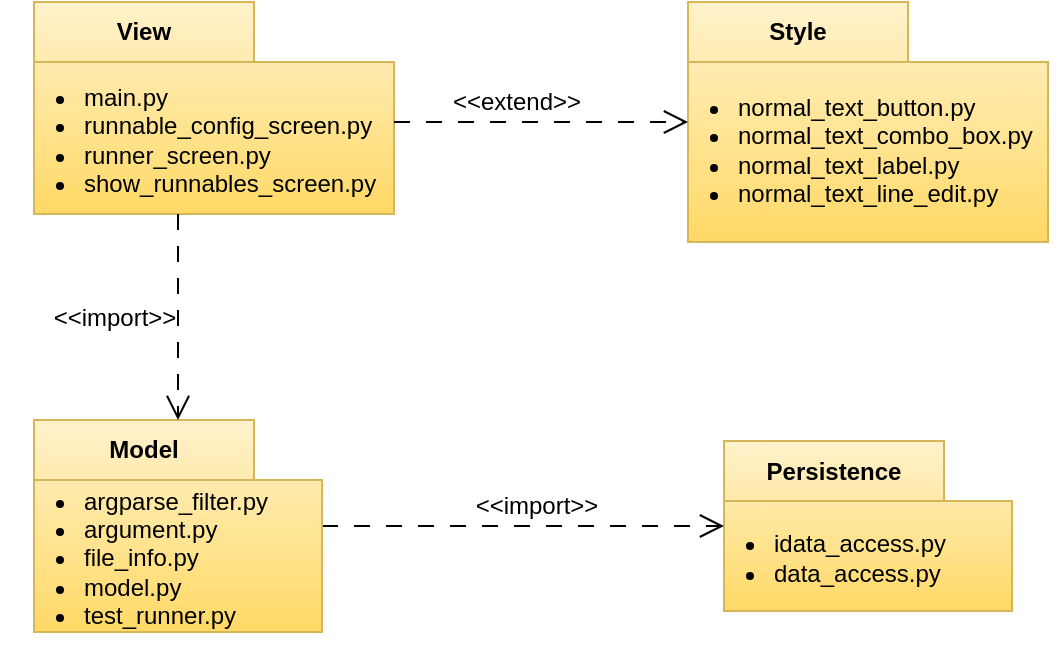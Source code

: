 <mxfile version="24.8.4">
  <diagram name="Page-1" id="qQ7DsbIM9hlWJnn8LUNf">
    <mxGraphModel dx="1050" dy="522" grid="0" gridSize="10" guides="1" tooltips="1" connect="1" arrows="1" fold="1" page="0" pageScale="1" pageWidth="850" pageHeight="1100" math="0" shadow="0">
      <root>
        <mxCell id="0" />
        <mxCell id="1" parent="0" />
        <mxCell id="nuV70_mkJVLdaZoXGtgN-2" value="Persistence" style="shape=folder;fontStyle=1;tabWidth=110;tabHeight=30;tabPosition=left;html=1;boundedLbl=1;labelInHeader=1;container=1;collapsible=0;whiteSpace=wrap;fillColor=#fff2cc;gradientColor=#ffd966;strokeColor=#d6b656;" parent="1" vertex="1">
          <mxGeometry x="491" y="489.5" width="144" height="85" as="geometry" />
        </mxCell>
        <mxCell id="nuV70_mkJVLdaZoXGtgN-3" value="&lt;div style=&quot;&quot;&gt;&lt;ul&gt;&lt;li&gt;idata_access.py&lt;/li&gt;&lt;li&gt;data_access.py&lt;/li&gt;&lt;/ul&gt;&lt;/div&gt;" style="html=1;strokeColor=none;resizeWidth=1;resizeHeight=1;fillColor=none;part=1;connectable=0;allowArrows=0;deletable=0;whiteSpace=wrap;align=left;" parent="nuV70_mkJVLdaZoXGtgN-2" vertex="1">
          <mxGeometry width="161" height="56" relative="1" as="geometry">
            <mxPoint x="-17" y="30" as="offset" />
          </mxGeometry>
        </mxCell>
        <mxCell id="nuV70_mkJVLdaZoXGtgN-13" style="edgeStyle=orthogonalEdgeStyle;rounded=0;orthogonalLoop=1;jettySize=auto;html=1;endArrow=open;endFill=0;endSize=10;dashed=1;dashPattern=8 8;" parent="1" source="nuV70_mkJVLdaZoXGtgN-4" target="nuV70_mkJVLdaZoXGtgN-2" edge="1">
          <mxGeometry relative="1" as="geometry" />
        </mxCell>
        <mxCell id="nuV70_mkJVLdaZoXGtgN-4" value="Model" style="shape=folder;fontStyle=1;tabWidth=110;tabHeight=30;tabPosition=left;html=1;boundedLbl=1;labelInHeader=1;container=1;collapsible=0;whiteSpace=wrap;fillColor=#fff2cc;gradientColor=#ffd966;strokeColor=#d6b656;" parent="1" vertex="1">
          <mxGeometry x="146" y="479" width="144" height="106" as="geometry" />
        </mxCell>
        <mxCell id="nuV70_mkJVLdaZoXGtgN-5" value="&lt;div style=&quot;&quot;&gt;&lt;ul&gt;&lt;li&gt;argparse_filter.py&lt;/li&gt;&lt;li&gt;argument.py&lt;/li&gt;&lt;li&gt;file_info.py&lt;/li&gt;&lt;li&gt;model.py&lt;/li&gt;&lt;li&gt;test_runner.py&lt;/li&gt;&lt;/ul&gt;&lt;/div&gt;" style="html=1;strokeColor=none;resizeWidth=1;resizeHeight=1;fillColor=none;part=1;connectable=0;allowArrows=0;deletable=0;whiteSpace=wrap;align=left;" parent="nuV70_mkJVLdaZoXGtgN-4" vertex="1">
          <mxGeometry width="161" height="77" relative="1" as="geometry">
            <mxPoint x="-17" y="30" as="offset" />
          </mxGeometry>
        </mxCell>
        <mxCell id="nuV70_mkJVLdaZoXGtgN-6" value="View" style="shape=folder;fontStyle=1;tabWidth=110;tabHeight=30;tabPosition=left;html=1;boundedLbl=1;labelInHeader=1;container=1;collapsible=0;whiteSpace=wrap;fillColor=#fff2cc;gradientColor=#ffd966;strokeColor=#d6b656;" parent="1" vertex="1">
          <mxGeometry x="146" y="270" width="180" height="106" as="geometry" />
        </mxCell>
        <mxCell id="nuV70_mkJVLdaZoXGtgN-7" value="&lt;div style=&quot;&quot;&gt;&lt;ul&gt;&lt;li&gt;main.py&lt;/li&gt;&lt;li&gt;runnable_config_screen.py&lt;/li&gt;&lt;li&gt;runner_screen.py&lt;/li&gt;&lt;li&gt;show_runnables_screen.py&lt;/li&gt;&lt;/ul&gt;&lt;/div&gt;" style="html=1;strokeColor=none;resizeWidth=1;resizeHeight=1;fillColor=none;part=1;connectable=0;allowArrows=0;deletable=0;whiteSpace=wrap;align=left;" parent="nuV70_mkJVLdaZoXGtgN-6" vertex="1">
          <mxGeometry width="201.25" height="77" relative="1" as="geometry">
            <mxPoint x="-17" y="30" as="offset" />
          </mxGeometry>
        </mxCell>
        <mxCell id="nuV70_mkJVLdaZoXGtgN-10" value="Style" style="shape=folder;fontStyle=1;tabWidth=110;tabHeight=30;tabPosition=left;html=1;boundedLbl=1;labelInHeader=1;container=1;collapsible=0;whiteSpace=wrap;fillColor=#fff2cc;gradientColor=#ffd966;strokeColor=#d6b656;" parent="1" vertex="1">
          <mxGeometry x="473" y="270" width="180" height="120" as="geometry" />
        </mxCell>
        <mxCell id="nuV70_mkJVLdaZoXGtgN-11" value="&lt;div style=&quot;&quot;&gt;&lt;ul&gt;&lt;li&gt;normal_text_button.py&lt;/li&gt;&lt;li&gt;normal_text_combo_box.py&lt;/li&gt;&lt;li&gt;normal_text_label.py&lt;/li&gt;&lt;li&gt;normal_text_line_edit.py&lt;/li&gt;&lt;/ul&gt;&lt;/div&gt;" style="html=1;strokeColor=none;resizeWidth=1;resizeHeight=1;fillColor=none;part=1;connectable=0;allowArrows=0;deletable=0;whiteSpace=wrap;align=left;" parent="nuV70_mkJVLdaZoXGtgN-10" vertex="1">
          <mxGeometry width="201.25" height="87.17" relative="1" as="geometry">
            <mxPoint x="-17" y="30" as="offset" />
          </mxGeometry>
        </mxCell>
        <mxCell id="nuV70_mkJVLdaZoXGtgN-14" value="&amp;lt;&amp;lt;import&amp;gt;&amp;gt;" style="text;html=1;align=center;verticalAlign=middle;resizable=0;points=[];autosize=1;strokeColor=none;fillColor=none;" parent="1" vertex="1">
          <mxGeometry x="357" y="509" width="79" height="26" as="geometry" />
        </mxCell>
        <mxCell id="nuV70_mkJVLdaZoXGtgN-15" style="edgeStyle=orthogonalEdgeStyle;rounded=0;orthogonalLoop=1;jettySize=auto;html=1;endArrow=open;endFill=0;endSize=10;dashed=1;dashPattern=8 8;" parent="1" source="nuV70_mkJVLdaZoXGtgN-6" target="nuV70_mkJVLdaZoXGtgN-4" edge="1">
          <mxGeometry relative="1" as="geometry">
            <mxPoint x="300" y="542" as="sourcePoint" />
            <mxPoint x="501" y="542" as="targetPoint" />
            <Array as="points">
              <mxPoint x="218" y="402" />
              <mxPoint x="218" y="402" />
            </Array>
          </mxGeometry>
        </mxCell>
        <mxCell id="nuV70_mkJVLdaZoXGtgN-16" value="&amp;lt;&amp;lt;import&amp;gt;&amp;gt;" style="text;html=1;align=center;verticalAlign=middle;resizable=0;points=[];autosize=1;strokeColor=none;fillColor=none;" parent="1" vertex="1">
          <mxGeometry x="146" y="415" width="79" height="26" as="geometry" />
        </mxCell>
        <mxCell id="nuV70_mkJVLdaZoXGtgN-17" style="edgeStyle=orthogonalEdgeStyle;rounded=0;orthogonalLoop=1;jettySize=auto;html=1;endArrow=open;endFill=0;endSize=10;dashed=1;dashPattern=8 8;" parent="1" source="nuV70_mkJVLdaZoXGtgN-6" target="nuV70_mkJVLdaZoXGtgN-10" edge="1">
          <mxGeometry relative="1" as="geometry">
            <mxPoint x="228" y="386" as="sourcePoint" />
            <mxPoint x="228" y="489" as="targetPoint" />
            <Array as="points">
              <mxPoint x="361" y="330" />
              <mxPoint x="361" y="330" />
            </Array>
          </mxGeometry>
        </mxCell>
        <mxCell id="nuV70_mkJVLdaZoXGtgN-18" value="&amp;lt;&amp;lt;extend&amp;gt;&amp;gt;" style="text;html=1;align=center;verticalAlign=middle;resizable=0;points=[];autosize=1;strokeColor=none;fillColor=none;" parent="1" vertex="1">
          <mxGeometry x="346" y="307" width="82" height="26" as="geometry" />
        </mxCell>
      </root>
    </mxGraphModel>
  </diagram>
</mxfile>

